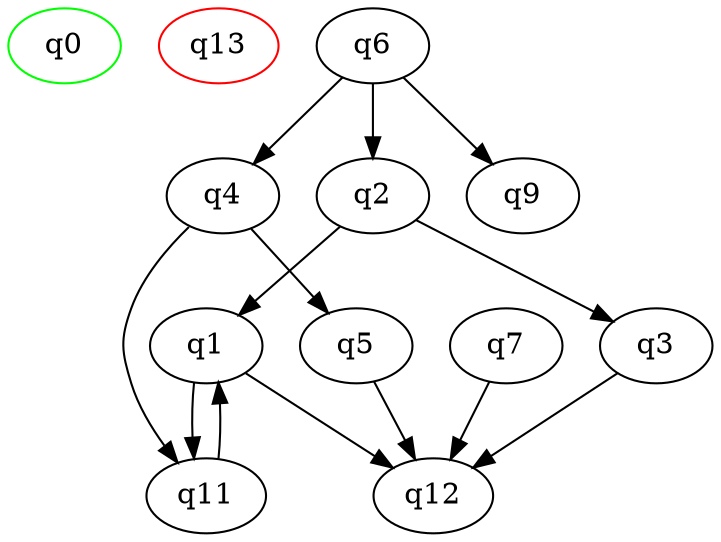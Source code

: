 digraph A{
q0 [initial=1,color=green];
q13 [final=1,color=red];
q1 -> q11;
q1 -> q12;
q2 -> q1;
q2 -> q3;
q3 -> q12;
q4 -> q5;
q4 -> q11;
q5 -> q12;
q6 -> q2;
q6 -> q4;
q6 -> q9;
q7 -> q12;
q11 -> q1;
}